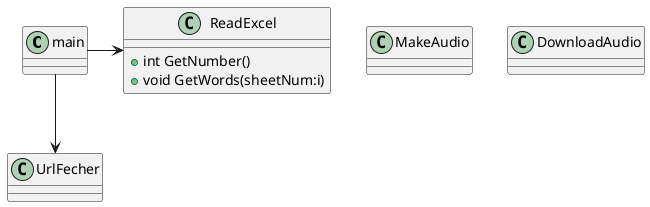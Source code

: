 @startuml

    class main

    class MakeAudio

    class ReadExcel{
        +int GetNumber()
        +void GetWords(sheetNum:i)
    }

    class UrlFecher{

    }

    class DownloadAudio

    main->ReadExcel
    main-d->UrlFecher





@enduml